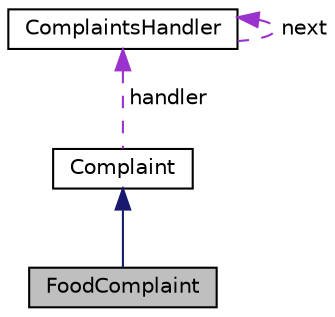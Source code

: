 digraph "FoodComplaint"
{
 // LATEX_PDF_SIZE
  edge [fontname="Helvetica",fontsize="10",labelfontname="Helvetica",labelfontsize="10"];
  node [fontname="Helvetica",fontsize="10",shape=record];
  Node1 [label="FoodComplaint",height=0.2,width=0.4,color="black", fillcolor="grey75", style="filled", fontcolor="black",tooltip="Class for food-related complaints."];
  Node2 -> Node1 [dir="back",color="midnightblue",fontsize="10",style="solid",fontname="Helvetica"];
  Node2 [label="Complaint",height=0.2,width=0.4,color="black", fillcolor="white", style="filled",URL="$classComplaint.html",tooltip="A base class for customer complaints."];
  Node3 -> Node2 [dir="back",color="darkorchid3",fontsize="10",style="dashed",label=" handler" ,fontname="Helvetica"];
  Node3 [label="ComplaintsHandler",height=0.2,width=0.4,color="black", fillcolor="white", style="filled",URL="$classComplaintsHandler.html",tooltip="Base class for ComplaintsHandlers responsible for handling customer complaints."];
  Node3 -> Node3 [dir="back",color="darkorchid3",fontsize="10",style="dashed",label=" next" ,fontname="Helvetica"];
}
